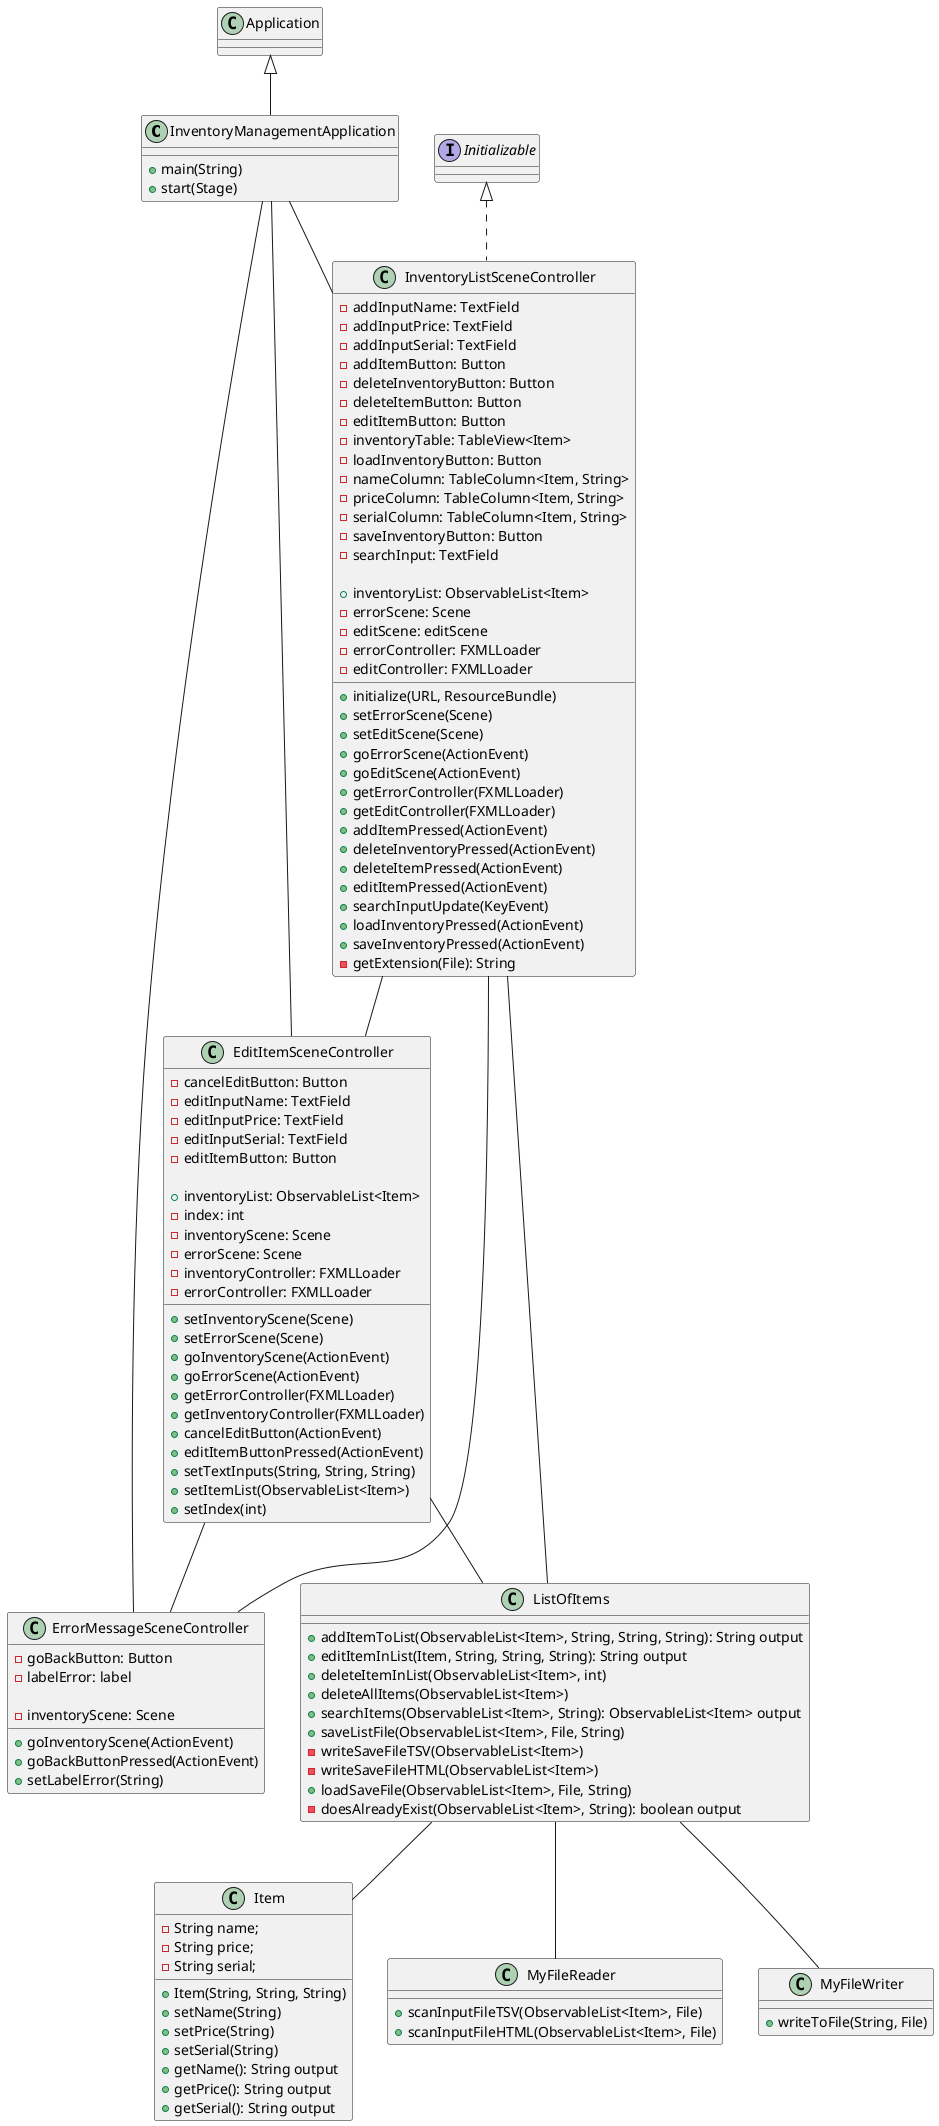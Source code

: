 @startuml
class InventoryManagementApplication extends Application {
    'Methods
    +main(String)
    +start(Stage)
}

class Item {
    'Attributes
    -String name;
    -String price;
    -String serial;

    'Methods
    'Constructor
    +Item(String, String, String)
    'Setters
    +setName(String)
    +setPrice(String)
    +setSerial(String)
    'Getters
    +getName(): String output
    +getPrice(): String output
    +getSerial(): String output
}

class ListOfItems {
    'Methods
    +addItemToList(ObservableList<Item>, String, String, String): String output
    +editItemInList(Item, String, String, String): String output
    +deleteItemInList(ObservableList<Item>, int)
    +deleteAllItems(ObservableList<Item>)
    +searchItems(ObservableList<Item>, String): ObservableList<Item> output
    +saveListFile(ObservableList<Item>, File, String)
    -writeSaveFileTSV(ObservableList<Item>)
    -writeSaveFileHTML(ObservableList<Item>)
    +loadSaveFile(ObservableList<Item>, File, String)
    -doesAlreadyExist(ObservableList<Item>, String): boolean output
}

class MyFileReader{
    'Methods
    +scanInputFileTSV(ObservableList<Item>, File)
    +scanInputFileHTML(ObservableList<Item>, File)
}

class MyFileWriter{
    'Methods
    +writeToFile(String, File)
}

class ErrorMessageSceneController{
    'FXML Elements
    -goBackButton: Button
    -labelError: label

    'Attributes
    -inventoryScene: Scene

    'Methods
    +goInventoryScene(ActionEvent)
    +goBackButtonPressed(ActionEvent)
    +setLabelError(String)
}

class EditItemSceneController{
    'FXML Elements
    -cancelEditButton: Button
    -editInputName: TextField
    -editInputPrice: TextField
    -editInputSerial: TextField
    -editItemButton: Button

    'Attributes
    +inventoryList: ObservableList<Item>
    -index: int
    -inventoryScene: Scene
    -errorScene: Scene
    -inventoryController: FXMLLoader
    -errorController: FXMLLoader

    'Methods
    +setInventoryScene(Scene)
    +setErrorScene(Scene)
    +goInventoryScene(ActionEvent)
    +goErrorScene(ActionEvent)
    +getErrorController(FXMLLoader)
    +getInventoryController(FXMLLoader)
    +cancelEditButton(ActionEvent)
    +editItemButtonPressed(ActionEvent)
    +setTextInputs(String, String, String)
    +setItemList(ObservableList<Item>)
    +setIndex(int)
}

class InventoryListSceneController implements Initializable{
    'FXML Elements
    -addInputName: TextField
    -addInputPrice: TextField
    -addInputSerial: TextField
    -addItemButton: Button
    -deleteInventoryButton: Button
    -deleteItemButton: Button
    -editItemButton: Button
    -inventoryTable: TableView<Item>
    -loadInventoryButton: Button
    -nameColumn: TableColumn<Item, String>
    -priceColumn: TableColumn<Item, String>
    -serialColumn: TableColumn<Item, String>
    -saveInventoryButton: Button
    -searchInput: TextField

    'Attributes
    +inventoryList: ObservableList<Item>
    -errorScene: Scene
    -editScene: editScene
    -errorController: FXMLLoader
    -editController: FXMLLoader

    'Methods
    +initialize(URL, ResourceBundle)
    +setErrorScene(Scene)
    +setEditScene(Scene)
    +goErrorScene(ActionEvent)
    +goEditScene(ActionEvent)
    +getErrorController(FXMLLoader)
    +getEditController(FXMLLoader)
    +addItemPressed(ActionEvent)
    +deleteInventoryPressed(ActionEvent)
    +deleteItemPressed(ActionEvent)
    +editItemPressed(ActionEvent)
    +searchInputUpdate(KeyEvent)
    +loadInventoryPressed(ActionEvent)
    +saveInventoryPressed(ActionEvent)
    -getExtension(File): String
}

InventoryManagementApplication -- InventoryListSceneController
InventoryManagementApplication -- EditItemSceneController
InventoryManagementApplication -- ErrorMessageSceneController
InventoryListSceneController -- ErrorMessageSceneController
InventoryListSceneController -- EditItemSceneController
EditItemSceneController -- ErrorMessageSceneController

InventoryListSceneController -- ListOfItems
EditItemSceneController -- ListOfItems


ListOfItems -- Item
ListOfItems -- MyFileReader
ListOfItems -- MyFileWriter
@enduml